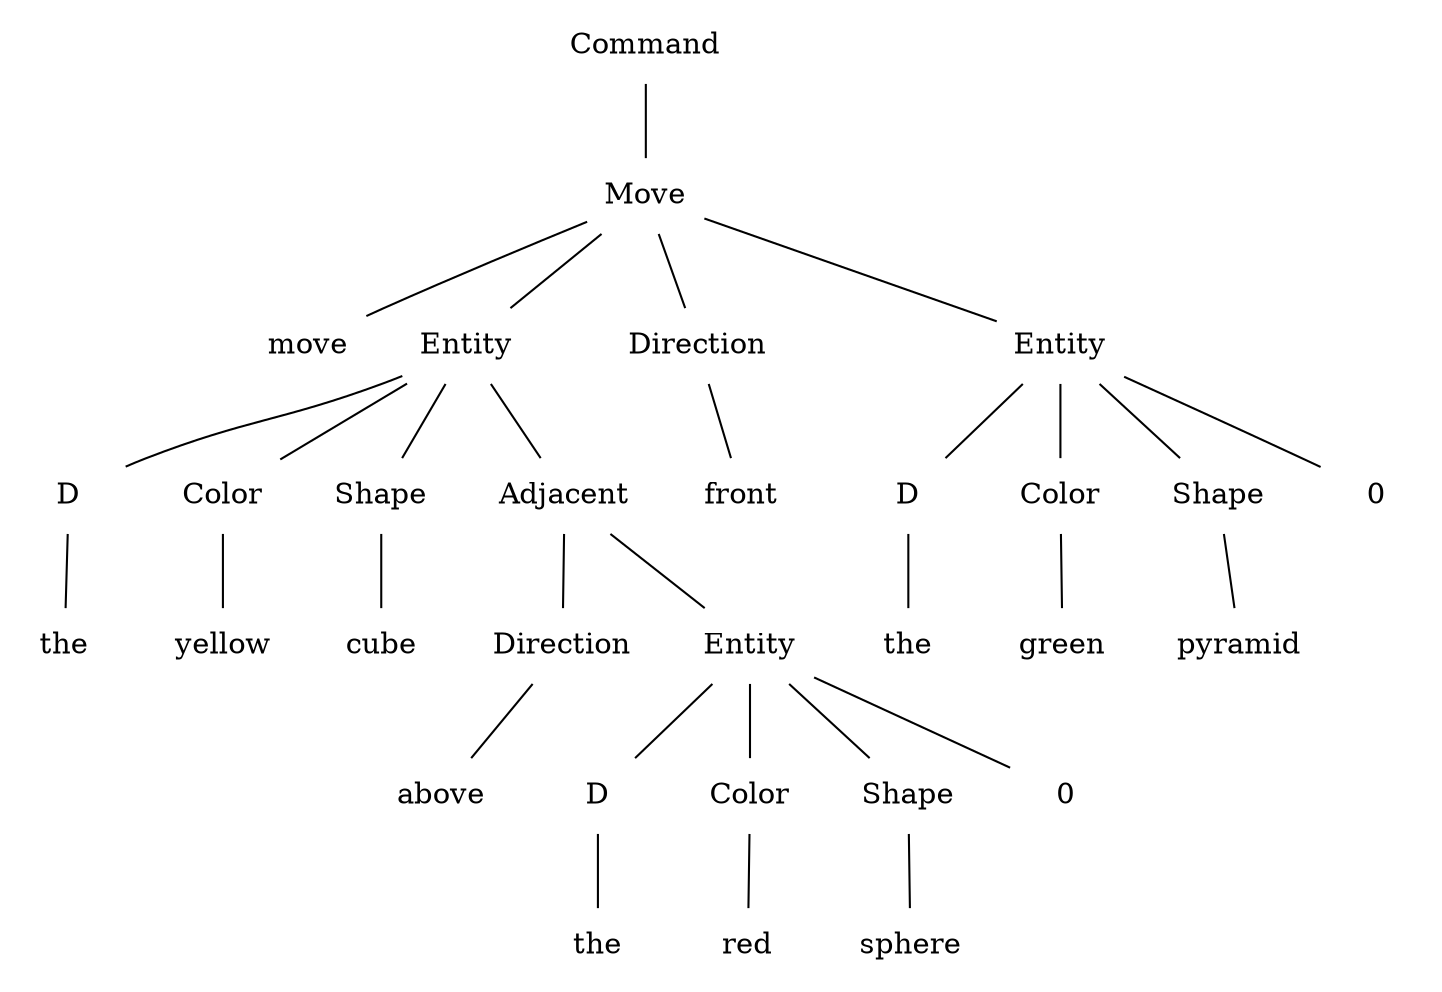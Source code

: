 digraph "tree1.dot" {
 node [shape = plaintext]; 
 edge [arrowhead = none]; 
n0 [label = "Command"];
n0-> n1;
n1 [label = "Move"];
n1-> n2;
n1-> n3;
n1-> n21;
n1-> n23;
n2 [label = "move"];
n3 [label = "Entity"];
n3-> n4;
n3-> n6;
n3-> n8;
n3-> n10;
n4 [label = "D"];
n4-> n5;
n5 [label = "the"];
n6 [label = "Color"];
n6-> n7;
n7 [label = "yellow"];
n8 [label = "Shape"];
n8-> n9;
n9 [label = "cube"];
n10 [label = "Adjacent"];
n10-> n11;
n10-> n13;
n11 [label = "Direction"];
n11-> n12;
n12 [label = "above"];
n13 [label = "Entity"];
n13-> n14;
n13-> n16;
n13-> n18;
n13-> n20;
n14 [label = "D"];
n14-> n15;
n15 [label = "the"];
n16 [label = "Color"];
n16-> n17;
n17 [label = "red"];
n18 [label = "Shape"];
n18-> n19;
n19 [label = "sphere"];
n20 [label = "0"];
n21 [label = "Direction"];
n21-> n22;
n22 [label = "front"];
n23 [label = "Entity"];
n23-> n24;
n23-> n26;
n23-> n28;
n23-> n30;
n24 [label = "D"];
n24-> n25;
n25 [label = "the"];
n26 [label = "Color"];
n26-> n27;
n27 [label = "green"];
n28 [label = "Shape"];
n28-> n29;
n29 [label = "pyramid"];
n30 [label = "0"];
}